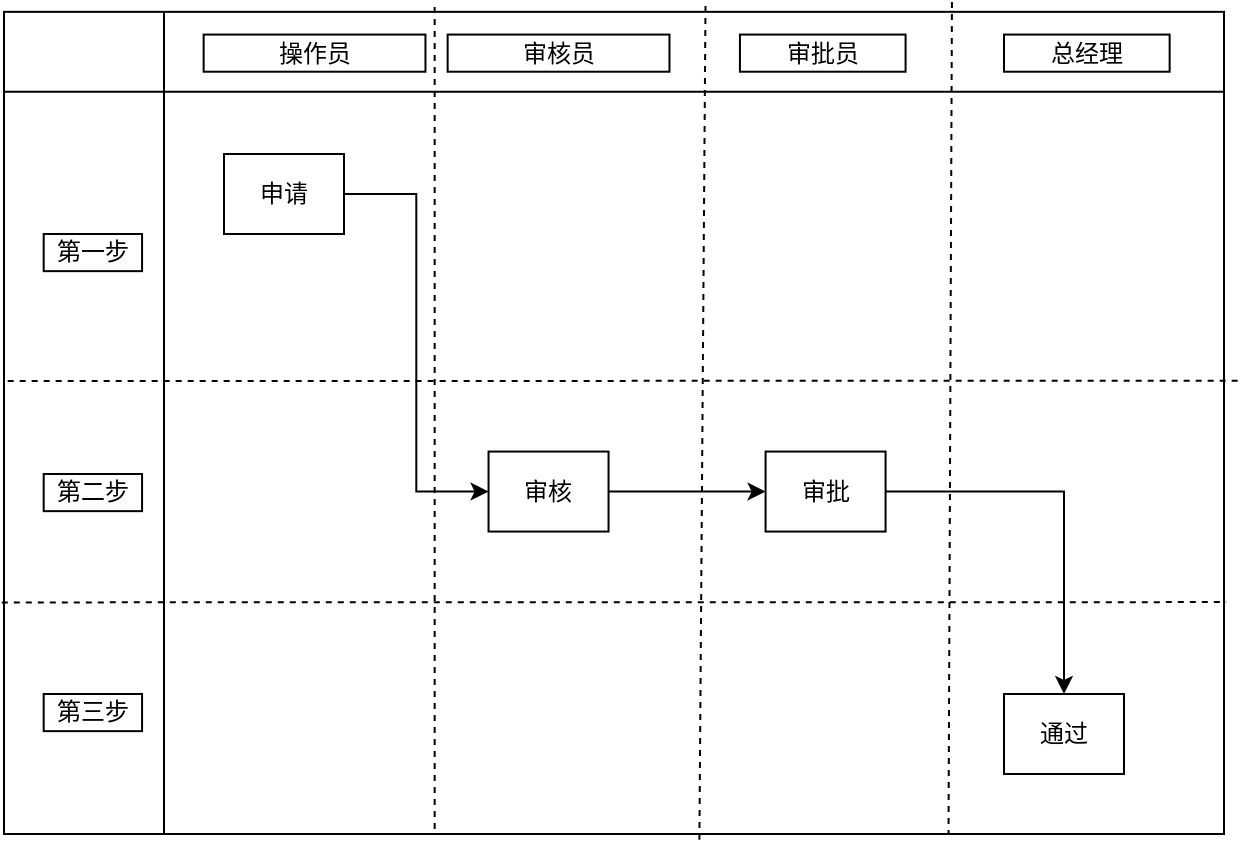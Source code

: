 <mxfile compressed="true" version="14.4.3" type="github" pages="4"><diagram id="8sV7IBa2hUrP79tmdSvY" name="Page-1"><mxGraphModel dx="757" dy="434" grid="1" gridSize="10" guides="1" tooltips="1" connect="1" arrows="1" fold="1" page="1" pageScale="1" pageWidth="827" pageHeight="1169" math="0" shadow="0"><root><mxCell id="0"/><mxCell id="1" parent="0"/><mxCell id="3fBLBDJSU-QzbZjtQRwz-13" value="" style="group" vertex="1" connectable="0" parent="1"><mxGeometry x="90" y="110" width="610" height="390" as="geometry"/></mxCell><mxCell id="3fBLBDJSU-QzbZjtQRwz-5" value="" style="shape=internalStorage;whiteSpace=wrap;html=1;backgroundOutline=1;dx=80;dy=40;" vertex="1" parent="3fBLBDJSU-QzbZjtQRwz-13"><mxGeometry y="-21.081" width="610.0" height="411.081" as="geometry"/></mxCell><mxCell id="3fBLBDJSU-QzbZjtQRwz-8" value="" style="endArrow=none;dashed=1;html=1;exitX=0.353;exitY=-0.006;exitDx=0;exitDy=0;exitPerimeter=0;entryX=0.353;entryY=1;entryDx=0;entryDy=0;entryPerimeter=0;" edge="1" parent="3fBLBDJSU-QzbZjtQRwz-13" source="3fBLBDJSU-QzbZjtQRwz-5" target="3fBLBDJSU-QzbZjtQRwz-5"><mxGeometry width="50" height="50" relative="1" as="geometry"><mxPoint x="277.273" y="232.143" as="sourcePoint"/><mxPoint x="332.727" y="185.714" as="targetPoint"/></mxGeometry></mxCell><mxCell id="3fBLBDJSU-QzbZjtQRwz-9" value="操作员" style="rounded=0;whiteSpace=wrap;html=1;" vertex="1" parent="3fBLBDJSU-QzbZjtQRwz-13"><mxGeometry x="99.818" y="-9.714" width="110.909" height="18.571" as="geometry"/></mxCell><mxCell id="3fBLBDJSU-QzbZjtQRwz-10" value="审核员" style="rounded=0;whiteSpace=wrap;html=1;" vertex="1" parent="3fBLBDJSU-QzbZjtQRwz-13"><mxGeometry x="221.818" y="-9.714" width="110.909" height="18.571" as="geometry"/></mxCell><mxCell id="3fBLBDJSU-QzbZjtQRwz-11" value="审批员" style="rounded=0;whiteSpace=wrap;html=1;" vertex="1" parent="3fBLBDJSU-QzbZjtQRwz-13"><mxGeometry x="367.968" y="-9.714" width="82.822" height="18.572" as="geometry"/></mxCell><mxCell id="3fBLBDJSU-QzbZjtQRwz-12" value="" style="endArrow=none;dashed=1;html=1;entryX=0.57;entryY=1.007;entryDx=0;entryDy=0;entryPerimeter=0;exitX=0.575;exitY=-0.007;exitDx=0;exitDy=0;exitPerimeter=0;" edge="1" parent="3fBLBDJSU-QzbZjtQRwz-13" source="3fBLBDJSU-QzbZjtQRwz-5" target="3fBLBDJSU-QzbZjtQRwz-5"><mxGeometry width="50" height="50" relative="1" as="geometry"><mxPoint x="377.091" as="sourcePoint"/><mxPoint x="377.091" y="334.286" as="targetPoint"/></mxGeometry></mxCell><mxCell id="3fBLBDJSU-QzbZjtQRwz-15" value="第一步" style="rounded=0;whiteSpace=wrap;html=1;" vertex="1" parent="3fBLBDJSU-QzbZjtQRwz-13"><mxGeometry x="19.839" y="89.998" width="49.194" height="18.572" as="geometry"/></mxCell><mxCell id="3fBLBDJSU-QzbZjtQRwz-16" value="" style="endArrow=none;dashed=1;html=1;exitX=0.003;exitY=0.449;exitDx=0;exitDy=0;exitPerimeter=0;" edge="1" parent="3fBLBDJSU-QzbZjtQRwz-13" source="3fBLBDJSU-QzbZjtQRwz-5"><mxGeometry width="50" height="50" relative="1" as="geometry"><mxPoint x="9.839" y="210.811" as="sourcePoint"/><mxPoint x="619.839" y="163.378" as="targetPoint"/></mxGeometry></mxCell><mxCell id="3fBLBDJSU-QzbZjtQRwz-17" value="" style="endArrow=none;dashed=1;html=1;exitX=-0.002;exitY=0.422;exitDx=0;exitDy=0;exitPerimeter=0;" edge="1" parent="3fBLBDJSU-QzbZjtQRwz-13"><mxGeometry width="50" height="50" relative="1" as="geometry"><mxPoint x="-1.102" y="274.202" as="sourcePoint"/><mxPoint x="611.102" y="274.054" as="targetPoint"/></mxGeometry></mxCell><mxCell id="3fBLBDJSU-QzbZjtQRwz-26" style="edgeStyle=orthogonalEdgeStyle;rounded=0;orthogonalLoop=1;jettySize=auto;html=1;entryX=0;entryY=0.5;entryDx=0;entryDy=0;" edge="1" parent="3fBLBDJSU-QzbZjtQRwz-13" source="3fBLBDJSU-QzbZjtQRwz-14" target="3fBLBDJSU-QzbZjtQRwz-24"><mxGeometry relative="1" as="geometry"/></mxCell><mxCell id="3fBLBDJSU-QzbZjtQRwz-14" value="申请" style="rounded=0;whiteSpace=wrap;html=1;" vertex="1" parent="3fBLBDJSU-QzbZjtQRwz-13"><mxGeometry x="110" y="50" width="60" height="40" as="geometry"/></mxCell><mxCell id="3fBLBDJSU-QzbZjtQRwz-19" value="" style="endArrow=none;dashed=1;html=1;entryX=0.57;entryY=1.007;entryDx=0;entryDy=0;entryPerimeter=0;exitX=0.777;exitY=-0.012;exitDx=0;exitDy=0;exitPerimeter=0;" edge="1" parent="3fBLBDJSU-QzbZjtQRwz-13" source="3fBLBDJSU-QzbZjtQRwz-5"><mxGeometry width="50" height="50" relative="1" as="geometry"><mxPoint x="475.308" y="-5.46" as="sourcePoint"/><mxPoint x="472.258" y="390.0" as="targetPoint"/></mxGeometry></mxCell><mxCell id="3fBLBDJSU-QzbZjtQRwz-21" value="总经理" style="rounded=0;whiteSpace=wrap;html=1;" vertex="1" parent="3fBLBDJSU-QzbZjtQRwz-13"><mxGeometry x="499.998" y="-9.714" width="82.822" height="18.572" as="geometry"/></mxCell><mxCell id="3fBLBDJSU-QzbZjtQRwz-22" value="第二步" style="rounded=0;whiteSpace=wrap;html=1;" vertex="1" parent="3fBLBDJSU-QzbZjtQRwz-13"><mxGeometry x="19.839" y="209.998" width="49.194" height="18.572" as="geometry"/></mxCell><mxCell id="3fBLBDJSU-QzbZjtQRwz-23" value="第三步" style="rounded=0;whiteSpace=wrap;html=1;" vertex="1" parent="3fBLBDJSU-QzbZjtQRwz-13"><mxGeometry x="19.839" y="319.998" width="49.194" height="18.572" as="geometry"/></mxCell><mxCell id="3fBLBDJSU-QzbZjtQRwz-29" style="edgeStyle=orthogonalEdgeStyle;rounded=0;orthogonalLoop=1;jettySize=auto;html=1;entryX=0;entryY=0.5;entryDx=0;entryDy=0;" edge="1" parent="3fBLBDJSU-QzbZjtQRwz-13" source="3fBLBDJSU-QzbZjtQRwz-24" target="3fBLBDJSU-QzbZjtQRwz-27"><mxGeometry relative="1" as="geometry"/></mxCell><mxCell id="3fBLBDJSU-QzbZjtQRwz-24" value="审核" style="rounded=0;whiteSpace=wrap;html=1;" vertex="1" parent="3fBLBDJSU-QzbZjtQRwz-13"><mxGeometry x="242.27" y="198.78" width="60" height="40" as="geometry"/></mxCell><mxCell id="3fBLBDJSU-QzbZjtQRwz-31" style="edgeStyle=orthogonalEdgeStyle;rounded=0;orthogonalLoop=1;jettySize=auto;html=1;" edge="1" parent="3fBLBDJSU-QzbZjtQRwz-13" source="3fBLBDJSU-QzbZjtQRwz-27" target="3fBLBDJSU-QzbZjtQRwz-30"><mxGeometry relative="1" as="geometry"/></mxCell><mxCell id="3fBLBDJSU-QzbZjtQRwz-27" value="审批" style="rounded=0;whiteSpace=wrap;html=1;" vertex="1" parent="3fBLBDJSU-QzbZjtQRwz-13"><mxGeometry x="380.79" y="198.78" width="60" height="40" as="geometry"/></mxCell><mxCell id="3fBLBDJSU-QzbZjtQRwz-30" value="通过" style="rounded=0;whiteSpace=wrap;html=1;" vertex="1" parent="3fBLBDJSU-QzbZjtQRwz-13"><mxGeometry x="500.0" y="320" width="60" height="40" as="geometry"/></mxCell></root></mxGraphModel></diagram><diagram id="TlV337LWLW1Q749qpwI5" name="Page-2"><mxGraphModel dx="1351" dy="774" grid="1" gridSize="10" guides="1" tooltips="1" connect="1" arrows="1" fold="1" page="1" pageScale="1" pageWidth="827" pageHeight="1169" math="0" shadow="0"><root><mxCell id="bKRDO-oMMJDXlfK9m9Tu-0"/><mxCell id="bKRDO-oMMJDXlfK9m9Tu-1" parent="bKRDO-oMMJDXlfK9m9Tu-0"/><mxCell id="VFytj9jXqfnAqaDjsWyz-0" value="Cross-Functional Flowchart" style="shape=table;childLayout=tableLayout;rowLines=0;columnLines=0;startSize=40;html=1;whiteSpace=wrap;collapsible=0;recursiveResize=0;expand=0;pointerEvents=0;fontStyle=1;align=center;" vertex="1" parent="bKRDO-oMMJDXlfK9m9Tu-1"><mxGeometry x="170" y="200" width="550" height="476" as="geometry"/></mxCell><mxCell id="VFytj9jXqfnAqaDjsWyz-1" value="Actor 1" style="swimlane;horizontal=0;points=[[0,0.5],[1,0.5]];portConstraint=eastwest;startSize=40;html=1;whiteSpace=wrap;collapsible=0;recursiveResize=0;expand=0;pointerEvents=0;fontStyle=1" vertex="1" parent="VFytj9jXqfnAqaDjsWyz-0"><mxGeometry y="40" width="550" height="100" as="geometry"/></mxCell><mxCell id="VFytj9jXqfnAqaDjsWyz-2" value="Phase 1" style="swimlane;connectable=0;startSize=40;html=1;whiteSpace=wrap;collapsible=0;recursiveResize=0;expand=0;pointerEvents=0;" vertex="1" parent="VFytj9jXqfnAqaDjsWyz-1"><mxGeometry x="40" width="170" height="100" as="geometry"/></mxCell><mxCell id="VFytj9jXqfnAqaDjsWyz-3" value="Phase 2" style="swimlane;connectable=0;startSize=40;html=1;whiteSpace=wrap;collapsible=0;recursiveResize=0;expand=0;pointerEvents=0;" vertex="1" parent="VFytj9jXqfnAqaDjsWyz-1"><mxGeometry x="210" width="170" height="100" as="geometry"/></mxCell><mxCell id="VFytj9jXqfnAqaDjsWyz-4" value="Phase 3" style="swimlane;connectable=0;startSize=40;html=1;whiteSpace=wrap;collapsible=0;recursiveResize=0;expand=0;pointerEvents=0;" vertex="1" parent="VFytj9jXqfnAqaDjsWyz-1"><mxGeometry x="380" width="170" height="100" as="geometry"/></mxCell><mxCell id="VFytj9jXqfnAqaDjsWyz-5" value="Actor 2" style="swimlane;horizontal=0;points=[[0,0.5],[1,0.5]];portConstraint=eastwest;startSize=40;html=1;whiteSpace=wrap;collapsible=0;recursiveResize=0;expand=0;pointerEvents=0;" vertex="1" parent="VFytj9jXqfnAqaDjsWyz-0"><mxGeometry y="140" width="550" height="70" as="geometry"/></mxCell><mxCell id="VFytj9jXqfnAqaDjsWyz-6" value="" style="swimlane;connectable=0;startSize=0;html=1;whiteSpace=wrap;collapsible=0;recursiveResize=0;expand=0;pointerEvents=0;" vertex="1" parent="VFytj9jXqfnAqaDjsWyz-5"><mxGeometry x="40" width="170" height="70" as="geometry"/></mxCell><mxCell id="VFytj9jXqfnAqaDjsWyz-7" value="" style="swimlane;connectable=0;startSize=0;html=1;whiteSpace=wrap;collapsible=0;recursiveResize=0;expand=0;pointerEvents=0;" vertex="1" parent="VFytj9jXqfnAqaDjsWyz-5"><mxGeometry x="210" width="170" height="70" as="geometry"/></mxCell><mxCell id="VFytj9jXqfnAqaDjsWyz-8" value="" style="swimlane;connectable=0;startSize=0;html=1;whiteSpace=wrap;collapsible=0;recursiveResize=0;expand=0;pointerEvents=0;" vertex="1" parent="VFytj9jXqfnAqaDjsWyz-5"><mxGeometry x="380" width="170" height="70" as="geometry"/></mxCell><mxCell id="VFytj9jXqfnAqaDjsWyz-9" value="Actor 3" style="swimlane;horizontal=0;points=[[0,0.5],[1,0.5]];portConstraint=eastwest;startSize=40;html=1;whiteSpace=wrap;collapsible=0;recursiveResize=0;expand=0;pointerEvents=0;" vertex="1" parent="VFytj9jXqfnAqaDjsWyz-0"><mxGeometry y="210" width="550" height="133" as="geometry"/></mxCell><mxCell id="VFytj9jXqfnAqaDjsWyz-10" value="" style="swimlane;connectable=0;startSize=0;html=1;whiteSpace=wrap;collapsible=0;recursiveResize=0;expand=0;pointerEvents=0;" vertex="1" parent="VFytj9jXqfnAqaDjsWyz-9"><mxGeometry x="40" width="170" height="133" as="geometry"/></mxCell><mxCell id="VFytj9jXqfnAqaDjsWyz-11" value="" style="swimlane;connectable=0;startSize=0;html=1;whiteSpace=wrap;collapsible=0;recursiveResize=0;expand=0;pointerEvents=0;" vertex="1" parent="VFytj9jXqfnAqaDjsWyz-9"><mxGeometry x="210" width="170" height="133" as="geometry"/></mxCell><mxCell id="VFytj9jXqfnAqaDjsWyz-12" value="" style="swimlane;connectable=0;startSize=0;html=1;whiteSpace=wrap;collapsible=0;recursiveResize=0;expand=0;pointerEvents=0;" vertex="1" parent="VFytj9jXqfnAqaDjsWyz-9"><mxGeometry x="380" width="170" height="133" as="geometry"/></mxCell><mxCell id="VFytj9jXqfnAqaDjsWyz-13" style="swimlane;horizontal=0;points=[[0,0.5],[1,0.5]];portConstraint=eastwest;startSize=40;html=1;whiteSpace=wrap;collapsible=0;recursiveResize=0;expand=0;pointerEvents=0;" vertex="1" parent="VFytj9jXqfnAqaDjsWyz-0"><mxGeometry y="343" width="550" height="133" as="geometry"/></mxCell><mxCell id="VFytj9jXqfnAqaDjsWyz-14" style="swimlane;connectable=0;startSize=0;html=1;whiteSpace=wrap;collapsible=0;recursiveResize=0;expand=0;pointerEvents=0;" vertex="1" parent="VFytj9jXqfnAqaDjsWyz-13"><mxGeometry x="40" width="170" height="133" as="geometry"/></mxCell><mxCell id="VFytj9jXqfnAqaDjsWyz-15" style="swimlane;connectable=0;startSize=0;html=1;whiteSpace=wrap;collapsible=0;recursiveResize=0;expand=0;pointerEvents=0;" vertex="1" parent="VFytj9jXqfnAqaDjsWyz-13"><mxGeometry x="210" width="170" height="133" as="geometry"/></mxCell><mxCell id="VFytj9jXqfnAqaDjsWyz-16" style="swimlane;connectable=0;startSize=0;html=1;whiteSpace=wrap;collapsible=0;recursiveResize=0;expand=0;pointerEvents=0;" vertex="1" parent="VFytj9jXqfnAqaDjsWyz-13"><mxGeometry x="380" width="170" height="133" as="geometry"/></mxCell></root></mxGraphModel></diagram><diagram id="KbVkeB2gLI8fiVFHOwuz" name="Page-3"><mxGraphModel dx="946" dy="542" grid="1" gridSize="10" guides="1" tooltips="1" connect="1" arrows="1" fold="1" page="1" pageScale="1" pageWidth="827" pageHeight="1169" math="0" shadow="0"><root><mxCell id="ot5qEB5jDef9zxk_nmSa-0"/><mxCell id="ot5qEB5jDef9zxk_nmSa-1" parent="ot5qEB5jDef9zxk_nmSa-0"/><mxCell id="ot5qEB5jDef9zxk_nmSa-2" value="" style="rounded=0;whiteSpace=wrap;html=1;" vertex="1" parent="ot5qEB5jDef9zxk_nmSa-1"><mxGeometry x="160" y="90" width="120" height="60" as="geometry"/></mxCell><mxCell id="ot5qEB5jDef9zxk_nmSa-3" value="" style="rounded=1;whiteSpace=wrap;html=1;" vertex="1" parent="ot5qEB5jDef9zxk_nmSa-1"><mxGeometry x="180" y="110" width="60" height="20" as="geometry"/></mxCell></root></mxGraphModel></diagram><diagram id="uHbDbcfOioRaW3VtouWn" name="Page-4"><mxGraphModel dx="1577" dy="903" grid="1" gridSize="10" guides="1" tooltips="1" connect="1" arrows="1" fold="1" page="1" pageScale="1" pageWidth="1169" pageHeight="827" math="0" shadow="0"><root><mxCell id="XcECQt7DGMYo_oDdhURB-0"/><mxCell id="XcECQt7DGMYo_oDdhURB-1" parent="XcECQt7DGMYo_oDdhURB-0"/><mxCell id="XcECQt7DGMYo_oDdhURB-9" value="Untitled Layer" parent="XcECQt7DGMYo_oDdhURB-0"/><mxCell id="XcECQt7DGMYo_oDdhURB-57" value="子公司专项审计流程" style="shape=table;childLayout=tableLayout;rowLines=0;columnLines=0;startSize=40;html=1;whiteSpace=wrap;collapsible=0;recursiveResize=0;expand=0;pointerEvents=0;fontStyle=1;align=center;" vertex="1" parent="XcECQt7DGMYo_oDdhURB-9"><mxGeometry x="34" y="40" width="1720" height="892" as="geometry"/></mxCell><mxCell id="XcECQt7DGMYo_oDdhURB-58" value="审计准备" style="swimlane;horizontal=0;points=[[0,0.5],[1,0.5]];portConstraint=eastwest;startSize=40;html=1;whiteSpace=wrap;collapsible=0;recursiveResize=0;expand=0;pointerEvents=0;fontStyle=1" vertex="1" parent="XcECQt7DGMYo_oDdhURB-57"><mxGeometry y="40" width="1720" height="214" as="geometry"/></mxCell><mxCell id="XcECQt7DGMYo_oDdhURB-70" value="集团总裁办" style="swimlane;connectable=0;startSize=40;html=1;whiteSpace=wrap;collapsible=0;recursiveResize=0;expand=0;pointerEvents=0;" vertex="1" parent="XcECQt7DGMYo_oDdhURB-58"><mxGeometry x="40" width="240" height="214" as="geometry"/></mxCell><mxCell id="XcECQt7DGMYo_oDdhURB-92" style="edgeStyle=orthogonalEdgeStyle;rounded=0;orthogonalLoop=1;jettySize=auto;html=1;entryX=0.5;entryY=0;entryDx=0;entryDy=0;" edge="1" parent="XcECQt7DGMYo_oDdhURB-70" source="XcECQt7DGMYo_oDdhURB-90" target="XcECQt7DGMYo_oDdhURB-91"><mxGeometry relative="1" as="geometry"/></mxCell><mxCell id="XcECQt7DGMYo_oDdhURB-90" value="" style="shape=mxgraph.bpmn.shape;html=1;verticalLabelPosition=bottom;labelBackgroundColor=#ffffff;verticalAlign=top;align=center;perimeter=rhombusPerimeter;background=gateway;outlineConnect=0;outline=standard;symbol=general;" vertex="1" parent="XcECQt7DGMYo_oDdhURB-70"><mxGeometry x="86" y="60" width="50" height="50" as="geometry"/></mxCell><mxCell id="XcECQt7DGMYo_oDdhURB-91" value="提出专项审计需求" style="shape=ext;rounded=1;html=1;whiteSpace=wrap;arcSize=19;" vertex="1" parent="XcECQt7DGMYo_oDdhURB-70"><mxGeometry x="61" y="140" width="100" height="50" as="geometry"/></mxCell><mxCell id="XcECQt7DGMYo_oDdhURB-59" value="子公司" style="swimlane;connectable=0;startSize=40;html=1;whiteSpace=wrap;collapsible=0;recursiveResize=0;expand=0;pointerEvents=0;" vertex="1" parent="XcECQt7DGMYo_oDdhURB-58"><mxGeometry x="280" width="240" height="214" as="geometry"/></mxCell><mxCell id="XcECQt7DGMYo_oDdhURB-60" value="审计小组" style="swimlane;connectable=0;startSize=40;html=1;whiteSpace=wrap;collapsible=0;recursiveResize=0;expand=0;pointerEvents=0;" vertex="1" parent="XcECQt7DGMYo_oDdhURB-58"><mxGeometry x="520" width="240" height="214" as="geometry"/></mxCell><mxCell id="XcECQt7DGMYo_oDdhURB-78" value="集团风险控制部内审负责人" style="swimlane;connectable=0;startSize=40;html=1;whiteSpace=wrap;collapsible=0;recursiveResize=0;expand=0;pointerEvents=0;" vertex="1" parent="XcECQt7DGMYo_oDdhURB-58"><mxGeometry x="760" width="240" height="214" as="geometry"/></mxCell><mxCell id="XcECQt7DGMYo_oDdhURB-93" value="根据需求提出专项审计申请" style="shape=ext;rounded=1;html=1;whiteSpace=wrap;arcSize=19;" vertex="1" parent="XcECQt7DGMYo_oDdhURB-78"><mxGeometry x="56" y="140" width="100" height="50" as="geometry"/></mxCell><mxCell id="XcECQt7DGMYo_oDdhURB-82" value="集团风险控制部部长" style="swimlane;connectable=0;startSize=40;html=1;whiteSpace=wrap;collapsible=0;recursiveResize=0;expand=0;pointerEvents=0;" vertex="1" parent="XcECQt7DGMYo_oDdhURB-58"><mxGeometry x="1000" width="240" height="214" as="geometry"/></mxCell><mxCell id="XcECQt7DGMYo_oDdhURB-86" value="集团分管审计领导" style="swimlane;connectable=0;startSize=40;html=1;whiteSpace=wrap;collapsible=0;recursiveResize=0;expand=0;pointerEvents=0;" vertex="1" parent="XcECQt7DGMYo_oDdhURB-58"><mxGeometry x="1240" width="240" height="214" as="geometry"/></mxCell><mxCell id="XcECQt7DGMYo_oDdhURB-61" value="集团总裁" style="swimlane;connectable=0;startSize=40;html=1;whiteSpace=wrap;collapsible=0;recursiveResize=0;expand=0;pointerEvents=0;" vertex="1" parent="XcECQt7DGMYo_oDdhURB-58"><mxGeometry x="1480" width="240" height="214" as="geometry"/></mxCell><mxCell id="XcECQt7DGMYo_oDdhURB-95" value="审批" style="rhombus;whiteSpace=wrap;html=1;" vertex="1" parent="XcECQt7DGMYo_oDdhURB-61"><mxGeometry x="76" y="125" width="80" height="80" as="geometry"/></mxCell><mxCell id="XcECQt7DGMYo_oDdhURB-94" style="edgeStyle=orthogonalEdgeStyle;rounded=0;orthogonalLoop=1;jettySize=auto;html=1;entryX=0;entryY=0.5;entryDx=0;entryDy=0;" edge="1" parent="XcECQt7DGMYo_oDdhURB-58" source="XcECQt7DGMYo_oDdhURB-91" target="XcECQt7DGMYo_oDdhURB-93"><mxGeometry relative="1" as="geometry"/></mxCell><mxCell id="XcECQt7DGMYo_oDdhURB-96" style="edgeStyle=orthogonalEdgeStyle;rounded=0;orthogonalLoop=1;jettySize=auto;html=1;entryX=0;entryY=0.5;entryDx=0;entryDy=0;" edge="1" parent="XcECQt7DGMYo_oDdhURB-58" source="XcECQt7DGMYo_oDdhURB-93" target="XcECQt7DGMYo_oDdhURB-95"><mxGeometry relative="1" as="geometry"/></mxCell><mxCell id="XcECQt7DGMYo_oDdhURB-97" style="edgeStyle=orthogonalEdgeStyle;rounded=0;orthogonalLoop=1;jettySize=auto;html=1;entryX=0.5;entryY=0;entryDx=0;entryDy=0;" edge="1" parent="XcECQt7DGMYo_oDdhURB-58" source="XcECQt7DGMYo_oDdhURB-95" target="XcECQt7DGMYo_oDdhURB-93"><mxGeometry relative="1" as="geometry"><Array as="points"><mxPoint x="1596" y="120"/><mxPoint x="866" y="120"/></Array></mxGeometry></mxCell><mxCell id="XcECQt7DGMYo_oDdhURB-62" value="现场审计" style="swimlane;horizontal=0;points=[[0,0.5],[1,0.5]];portConstraint=eastwest;startSize=40;html=1;whiteSpace=wrap;collapsible=0;recursiveResize=0;expand=0;pointerEvents=0;dashed=1;" vertex="1" parent="XcECQt7DGMYo_oDdhURB-57"><mxGeometry y="254" width="1720" height="212" as="geometry"/></mxCell><mxCell id="XcECQt7DGMYo_oDdhURB-71" style="swimlane;connectable=0;startSize=0;html=1;whiteSpace=wrap;collapsible=0;recursiveResize=0;expand=0;pointerEvents=0;dashed=1;" vertex="1" parent="XcECQt7DGMYo_oDdhURB-62"><mxGeometry x="40" width="240" height="212" as="geometry"/></mxCell><mxCell id="XcECQt7DGMYo_oDdhURB-63" value="" style="swimlane;connectable=0;startSize=0;html=1;whiteSpace=wrap;collapsible=0;recursiveResize=0;expand=0;pointerEvents=0;" vertex="1" parent="XcECQt7DGMYo_oDdhURB-62"><mxGeometry x="280" width="240" height="212" as="geometry"/></mxCell><mxCell id="XcECQt7DGMYo_oDdhURB-64" value="" style="swimlane;connectable=0;startSize=0;html=1;whiteSpace=wrap;collapsible=0;recursiveResize=0;expand=0;pointerEvents=0;fillColor=#E6D0DE;" vertex="1" parent="XcECQt7DGMYo_oDdhURB-62"><mxGeometry x="520" width="240" height="212" as="geometry"/></mxCell><mxCell id="XcECQt7DGMYo_oDdhURB-79" style="swimlane;connectable=0;startSize=0;html=1;whiteSpace=wrap;collapsible=0;recursiveResize=0;expand=0;pointerEvents=0;" vertex="1" parent="XcECQt7DGMYo_oDdhURB-62"><mxGeometry x="760" width="240" height="212" as="geometry"/></mxCell><mxCell id="XcECQt7DGMYo_oDdhURB-83" style="swimlane;connectable=0;startSize=0;html=1;whiteSpace=wrap;collapsible=0;recursiveResize=0;expand=0;pointerEvents=0;dashed=1;" vertex="1" parent="XcECQt7DGMYo_oDdhURB-62"><mxGeometry x="1000" width="240" height="212" as="geometry"/></mxCell><mxCell id="XcECQt7DGMYo_oDdhURB-87" style="swimlane;connectable=0;startSize=0;html=1;whiteSpace=wrap;collapsible=0;recursiveResize=0;expand=0;pointerEvents=0;" vertex="1" parent="XcECQt7DGMYo_oDdhURB-62"><mxGeometry x="1240" width="240" height="212" as="geometry"/></mxCell><mxCell id="XcECQt7DGMYo_oDdhURB-65" value="" style="swimlane;connectable=0;startSize=0;html=1;whiteSpace=wrap;collapsible=0;recursiveResize=0;expand=0;pointerEvents=0;" vertex="1" parent="XcECQt7DGMYo_oDdhURB-62"><mxGeometry x="1480" width="240" height="212" as="geometry"/></mxCell><mxCell id="XcECQt7DGMYo_oDdhURB-73" value="修改并审批审计报告" style="swimlane;horizontal=0;points=[[0,0.5],[1,0.5]];portConstraint=eastwest;startSize=40;html=1;whiteSpace=wrap;collapsible=0;recursiveResize=0;expand=0;pointerEvents=0;" vertex="1" parent="XcECQt7DGMYo_oDdhURB-57"><mxGeometry y="466" width="1720" height="212" as="geometry"/></mxCell><mxCell id="XcECQt7DGMYo_oDdhURB-74" style="swimlane;connectable=0;startSize=0;html=1;whiteSpace=wrap;collapsible=0;recursiveResize=0;expand=0;pointerEvents=0;" vertex="1" parent="XcECQt7DGMYo_oDdhURB-73"><mxGeometry x="40" width="240" height="212" as="geometry"/></mxCell><mxCell id="XcECQt7DGMYo_oDdhURB-75" style="swimlane;connectable=0;startSize=0;html=1;whiteSpace=wrap;collapsible=0;recursiveResize=0;expand=0;pointerEvents=0;" vertex="1" parent="XcECQt7DGMYo_oDdhURB-73"><mxGeometry x="280" width="240" height="212" as="geometry"/></mxCell><mxCell id="XcECQt7DGMYo_oDdhURB-76" style="swimlane;connectable=0;startSize=0;html=1;whiteSpace=wrap;collapsible=0;recursiveResize=0;expand=0;pointerEvents=0;" vertex="1" parent="XcECQt7DGMYo_oDdhURB-73"><mxGeometry x="520" width="240" height="212" as="geometry"/></mxCell><mxCell id="XcECQt7DGMYo_oDdhURB-80" style="swimlane;connectable=0;startSize=0;html=1;whiteSpace=wrap;collapsible=0;recursiveResize=0;expand=0;pointerEvents=0;" vertex="1" parent="XcECQt7DGMYo_oDdhURB-73"><mxGeometry x="760" width="240" height="212" as="geometry"/></mxCell><mxCell id="XcECQt7DGMYo_oDdhURB-84" style="swimlane;connectable=0;startSize=0;html=1;whiteSpace=wrap;collapsible=0;recursiveResize=0;expand=0;pointerEvents=0;" vertex="1" parent="XcECQt7DGMYo_oDdhURB-73"><mxGeometry x="1000" width="240" height="212" as="geometry"/></mxCell><mxCell id="XcECQt7DGMYo_oDdhURB-88" style="swimlane;connectable=0;startSize=0;html=1;whiteSpace=wrap;collapsible=0;recursiveResize=0;expand=0;pointerEvents=0;" vertex="1" parent="XcECQt7DGMYo_oDdhURB-73"><mxGeometry x="1240" width="240" height="212" as="geometry"/></mxCell><mxCell id="XcECQt7DGMYo_oDdhURB-77" style="swimlane;connectable=0;startSize=0;html=1;whiteSpace=wrap;collapsible=0;recursiveResize=0;expand=0;pointerEvents=0;" vertex="1" parent="XcECQt7DGMYo_oDdhURB-73"><mxGeometry x="1480" width="240" height="212" as="geometry"/></mxCell><mxCell id="XcECQt7DGMYo_oDdhURB-66" value="发布并归档" style="swimlane;horizontal=0;points=[[0,0.5],[1,0.5]];portConstraint=eastwest;startSize=40;html=1;whiteSpace=wrap;collapsible=0;recursiveResize=0;expand=0;pointerEvents=0;" vertex="1" parent="XcECQt7DGMYo_oDdhURB-57"><mxGeometry y="678" width="1720" height="214" as="geometry"/></mxCell><mxCell id="XcECQt7DGMYo_oDdhURB-72" style="swimlane;connectable=0;startSize=0;html=1;whiteSpace=wrap;collapsible=0;recursiveResize=0;expand=0;pointerEvents=0;" vertex="1" parent="XcECQt7DGMYo_oDdhURB-66"><mxGeometry x="40" width="240" height="214" as="geometry"/></mxCell><mxCell id="XcECQt7DGMYo_oDdhURB-67" value="" style="swimlane;connectable=0;startSize=0;html=1;whiteSpace=wrap;collapsible=0;recursiveResize=0;expand=0;pointerEvents=0;" vertex="1" parent="XcECQt7DGMYo_oDdhURB-66"><mxGeometry x="280" width="240" height="214" as="geometry"/></mxCell><mxCell id="XcECQt7DGMYo_oDdhURB-68" value="" style="swimlane;connectable=0;startSize=0;html=1;whiteSpace=wrap;collapsible=0;recursiveResize=0;expand=0;pointerEvents=0;" vertex="1" parent="XcECQt7DGMYo_oDdhURB-66"><mxGeometry x="520" width="240" height="214" as="geometry"/></mxCell><mxCell id="XcECQt7DGMYo_oDdhURB-81" style="swimlane;connectable=0;startSize=0;html=1;whiteSpace=wrap;collapsible=0;recursiveResize=0;expand=0;pointerEvents=0;" vertex="1" parent="XcECQt7DGMYo_oDdhURB-66"><mxGeometry x="760" width="240" height="214" as="geometry"/></mxCell><mxCell id="XcECQt7DGMYo_oDdhURB-85" style="swimlane;connectable=0;startSize=0;html=1;whiteSpace=wrap;collapsible=0;recursiveResize=0;expand=0;pointerEvents=0;" vertex="1" parent="XcECQt7DGMYo_oDdhURB-66"><mxGeometry x="1000" width="240" height="214" as="geometry"/></mxCell><mxCell id="XcECQt7DGMYo_oDdhURB-89" style="swimlane;connectable=0;startSize=0;html=1;whiteSpace=wrap;collapsible=0;recursiveResize=0;expand=0;pointerEvents=0;" vertex="1" parent="XcECQt7DGMYo_oDdhURB-66"><mxGeometry x="1240" width="240" height="214" as="geometry"/></mxCell><mxCell id="XcECQt7DGMYo_oDdhURB-69" value="" style="swimlane;connectable=0;startSize=0;html=1;whiteSpace=wrap;collapsible=0;recursiveResize=0;expand=0;pointerEvents=0;" vertex="1" parent="XcECQt7DGMYo_oDdhURB-66"><mxGeometry x="1480" width="240" height="214" as="geometry"/></mxCell></root></mxGraphModel></diagram></mxfile>
